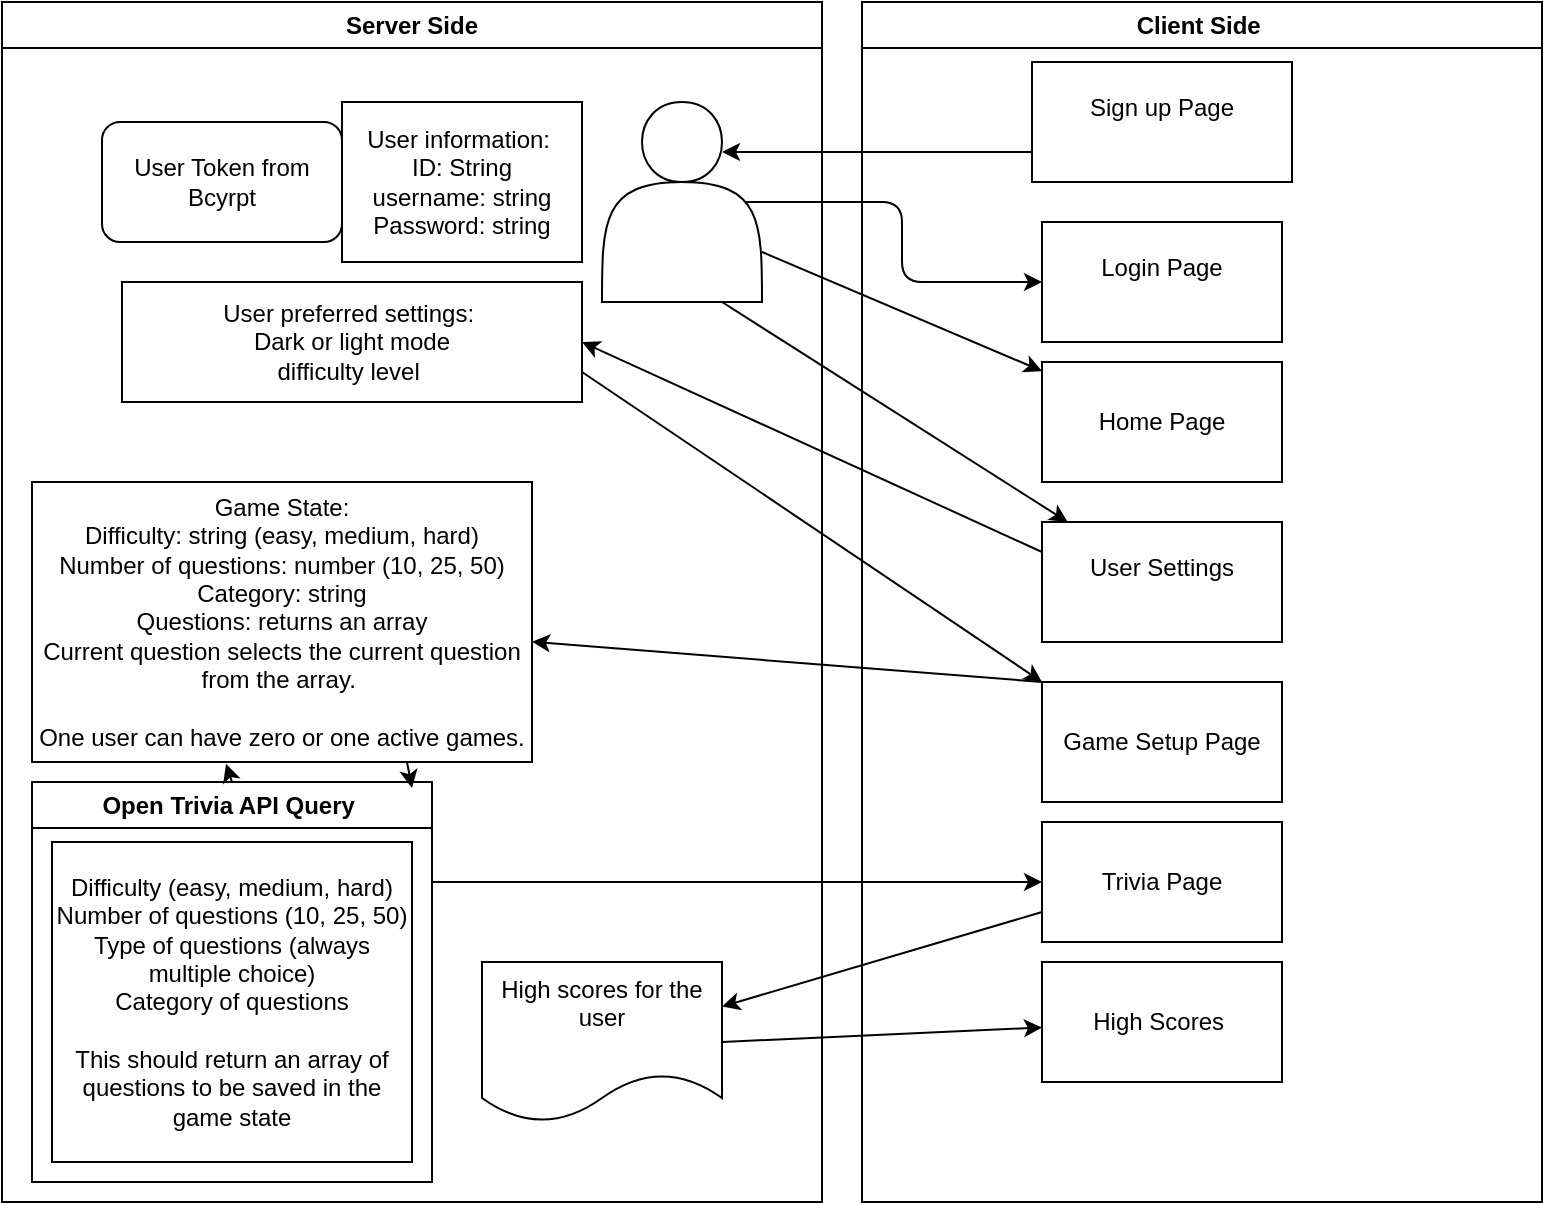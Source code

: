 <mxfile>
    <diagram id="WUxMn5hTn4TNP6fclGzV" name="Page-1">
        <mxGraphModel dx="1177" dy="1886" grid="1" gridSize="10" guides="1" tooltips="1" connect="1" arrows="1" fold="1" page="1" pageScale="1" pageWidth="850" pageHeight="1100" math="0" shadow="0">
            <root>
                <mxCell id="0"/>
                <mxCell id="1" parent="0"/>
                <mxCell id="2" value="Server Side" style="swimlane;whiteSpace=wrap;html=1;" vertex="1" parent="1">
                    <mxGeometry x="40" y="-680" width="410" height="600" as="geometry"/>
                </mxCell>
                <mxCell id="16" value="" style="shape=actor;whiteSpace=wrap;html=1;" vertex="1" parent="2">
                    <mxGeometry x="300" y="50" width="80" height="100" as="geometry"/>
                </mxCell>
                <mxCell id="17" value="User information:&amp;nbsp;&lt;div&gt;ID: String&lt;/div&gt;&lt;div&gt;username: string&lt;/div&gt;&lt;div&gt;Password: string&lt;/div&gt;" style="rounded=0;whiteSpace=wrap;html=1;" vertex="1" parent="2">
                    <mxGeometry x="170" y="50" width="120" height="80" as="geometry"/>
                </mxCell>
                <mxCell id="20" value="Game State:&lt;br&gt;Difficulty: string (easy, medium, hard)&lt;div&gt;&lt;span style=&quot;color: rgb(0, 0, 0);&quot;&gt;Number of questions: number (10, 25, 50)&lt;br&gt;Category: string&lt;/span&gt;&lt;div&gt;Questions: returns an array&lt;/div&gt;&lt;div&gt;Current question selects the current question from the array.&amp;nbsp;&lt;br&gt;&lt;div&gt;&lt;div&gt;&lt;font color=&quot;#000000&quot;&gt;&lt;br&gt;&lt;/font&gt;One user can have zero or one active games.&lt;/div&gt;&lt;/div&gt;&lt;/div&gt;&lt;/div&gt;" style="rounded=0;whiteSpace=wrap;html=1;labelPosition=center;verticalLabelPosition=middle;align=center;verticalAlign=middle;" vertex="1" parent="2">
                    <mxGeometry x="15" y="240" width="250" height="140" as="geometry"/>
                </mxCell>
                <mxCell id="21" value="User Token from Bcyrpt" style="rounded=1;whiteSpace=wrap;html=1;" vertex="1" parent="2">
                    <mxGeometry x="50" y="60" width="120" height="60" as="geometry"/>
                </mxCell>
                <mxCell id="22" value="User preferred settings:&amp;nbsp;&lt;div&gt;Dark or light mode&lt;/div&gt;&lt;div&gt;difficulty level&amp;nbsp;&lt;/div&gt;" style="rounded=0;whiteSpace=wrap;html=1;" vertex="1" parent="2">
                    <mxGeometry x="60" y="140" width="230" height="60" as="geometry"/>
                </mxCell>
                <mxCell id="23" value="Open Trivia API Query&amp;nbsp;" style="swimlane;whiteSpace=wrap;html=1;" vertex="1" parent="2">
                    <mxGeometry x="15" y="390" width="200" height="200" as="geometry"/>
                </mxCell>
                <mxCell id="24" value="Difficulty (easy, medium, hard)&lt;br&gt;Number of questions (10, 25, 50)&lt;br&gt;Type of questions (always multiple choice)&lt;br&gt;Category of questions&lt;br&gt;&lt;br&gt;This should return an array of questions to be saved in the game state" style="whiteSpace=wrap;html=1;" vertex="1" parent="23">
                    <mxGeometry x="10" y="30" width="180" height="160" as="geometry"/>
                </mxCell>
                <mxCell id="28" style="edgeStyle=none;html=1;exitX=0.5;exitY=0;exitDx=0;exitDy=0;entryX=0.388;entryY=1.007;entryDx=0;entryDy=0;entryPerimeter=0;" edge="1" parent="2" source="23" target="20">
                    <mxGeometry relative="1" as="geometry"/>
                </mxCell>
                <mxCell id="38" value="High scores for the user&lt;div&gt;&lt;br&gt;&lt;/div&gt;" style="shape=document;whiteSpace=wrap;html=1;boundedLbl=1;" vertex="1" parent="2">
                    <mxGeometry x="240" y="480" width="120" height="80" as="geometry"/>
                </mxCell>
                <mxCell id="49" style="edgeStyle=none;html=1;exitX=0.75;exitY=1;exitDx=0;exitDy=0;entryX=0.95;entryY=0.015;entryDx=0;entryDy=0;entryPerimeter=0;" edge="1" parent="2" source="20" target="23">
                    <mxGeometry relative="1" as="geometry"/>
                </mxCell>
                <mxCell id="4" value="Client Side&amp;nbsp;" style="swimlane;whiteSpace=wrap;html=1;" vertex="1" parent="1">
                    <mxGeometry x="470" y="-680" width="340" height="600" as="geometry"/>
                </mxCell>
                <mxCell id="5" value="Login Page&lt;div&gt;&lt;br&gt;&lt;/div&gt;" style="rounded=0;whiteSpace=wrap;html=1;" vertex="1" parent="4">
                    <mxGeometry x="90" y="110" width="120" height="60" as="geometry"/>
                </mxCell>
                <mxCell id="6" value="Sign up Page&lt;div&gt;&lt;br&gt;&lt;/div&gt;" style="rounded=0;whiteSpace=wrap;html=1;" vertex="1" parent="4">
                    <mxGeometry x="85" y="30" width="130" height="60" as="geometry"/>
                </mxCell>
                <mxCell id="7" value="Home Page" style="rounded=0;whiteSpace=wrap;html=1;" vertex="1" parent="4">
                    <mxGeometry x="90" y="180" width="120" height="60" as="geometry"/>
                </mxCell>
                <mxCell id="9" value="Game Setup Page" style="rounded=0;whiteSpace=wrap;html=1;" vertex="1" parent="4">
                    <mxGeometry x="90" y="340" width="120" height="60" as="geometry"/>
                </mxCell>
                <mxCell id="10" value="Trivia Page" style="rounded=0;whiteSpace=wrap;html=1;" vertex="1" parent="4">
                    <mxGeometry x="90" y="410" width="120" height="60" as="geometry"/>
                </mxCell>
                <mxCell id="11" value="High Scores&amp;nbsp;" style="rounded=0;whiteSpace=wrap;html=1;" vertex="1" parent="4">
                    <mxGeometry x="90" y="480" width="120" height="60" as="geometry"/>
                </mxCell>
                <mxCell id="12" value="User Settings&lt;div&gt;&lt;br&gt;&lt;/div&gt;" style="rounded=0;whiteSpace=wrap;html=1;" vertex="1" parent="4">
                    <mxGeometry x="90" y="260" width="120" height="60" as="geometry"/>
                </mxCell>
                <mxCell id="39" style="edgeStyle=none;html=1;exitX=0;exitY=0;exitDx=0;exitDy=0;" edge="1" parent="1" source="9" target="20">
                    <mxGeometry relative="1" as="geometry"/>
                </mxCell>
                <mxCell id="41" style="edgeStyle=orthogonalEdgeStyle;html=1;exitX=0.9;exitY=0.5;exitDx=0;exitDy=0;exitPerimeter=0;entryX=0;entryY=0.5;entryDx=0;entryDy=0;" edge="1" parent="1" source="16" target="5">
                    <mxGeometry relative="1" as="geometry"/>
                </mxCell>
                <mxCell id="42" style="edgeStyle=none;html=1;exitX=1;exitY=0.75;exitDx=0;exitDy=0;" edge="1" parent="1" source="16" target="7">
                    <mxGeometry relative="1" as="geometry"/>
                </mxCell>
                <mxCell id="40" style="edgeStyle=none;html=1;exitX=0;exitY=0.75;exitDx=0;exitDy=0;entryX=0.75;entryY=0.25;entryDx=0;entryDy=0;entryPerimeter=0;" edge="1" parent="1" source="6" target="16">
                    <mxGeometry relative="1" as="geometry"/>
                </mxCell>
                <mxCell id="43" style="edgeStyle=none;html=1;exitX=1;exitY=0.75;exitDx=0;exitDy=0;entryX=0;entryY=0;entryDx=0;entryDy=0;" edge="1" parent="1" source="22" target="9">
                    <mxGeometry relative="1" as="geometry"/>
                </mxCell>
                <mxCell id="44" style="edgeStyle=none;html=1;exitX=0;exitY=0.75;exitDx=0;exitDy=0;" edge="1" parent="1" source="10" target="38">
                    <mxGeometry relative="1" as="geometry"/>
                </mxCell>
                <mxCell id="45" style="edgeStyle=none;html=1;exitX=1;exitY=0.5;exitDx=0;exitDy=0;" edge="1" parent="1" source="38" target="11">
                    <mxGeometry relative="1" as="geometry"/>
                </mxCell>
                <mxCell id="47" style="edgeStyle=none;html=1;exitX=0;exitY=0.25;exitDx=0;exitDy=0;entryX=1;entryY=0.5;entryDx=0;entryDy=0;" edge="1" parent="1" source="12" target="22">
                    <mxGeometry relative="1" as="geometry"/>
                </mxCell>
                <mxCell id="48" style="edgeStyle=none;html=1;exitX=0.75;exitY=1;exitDx=0;exitDy=0;" edge="1" parent="1" source="16" target="12">
                    <mxGeometry relative="1" as="geometry"/>
                </mxCell>
                <mxCell id="50" style="edgeStyle=none;html=1;exitX=1;exitY=0.25;exitDx=0;exitDy=0;" edge="1" parent="1" source="23" target="10">
                    <mxGeometry relative="1" as="geometry"/>
                </mxCell>
            </root>
        </mxGraphModel>
    </diagram>
</mxfile>